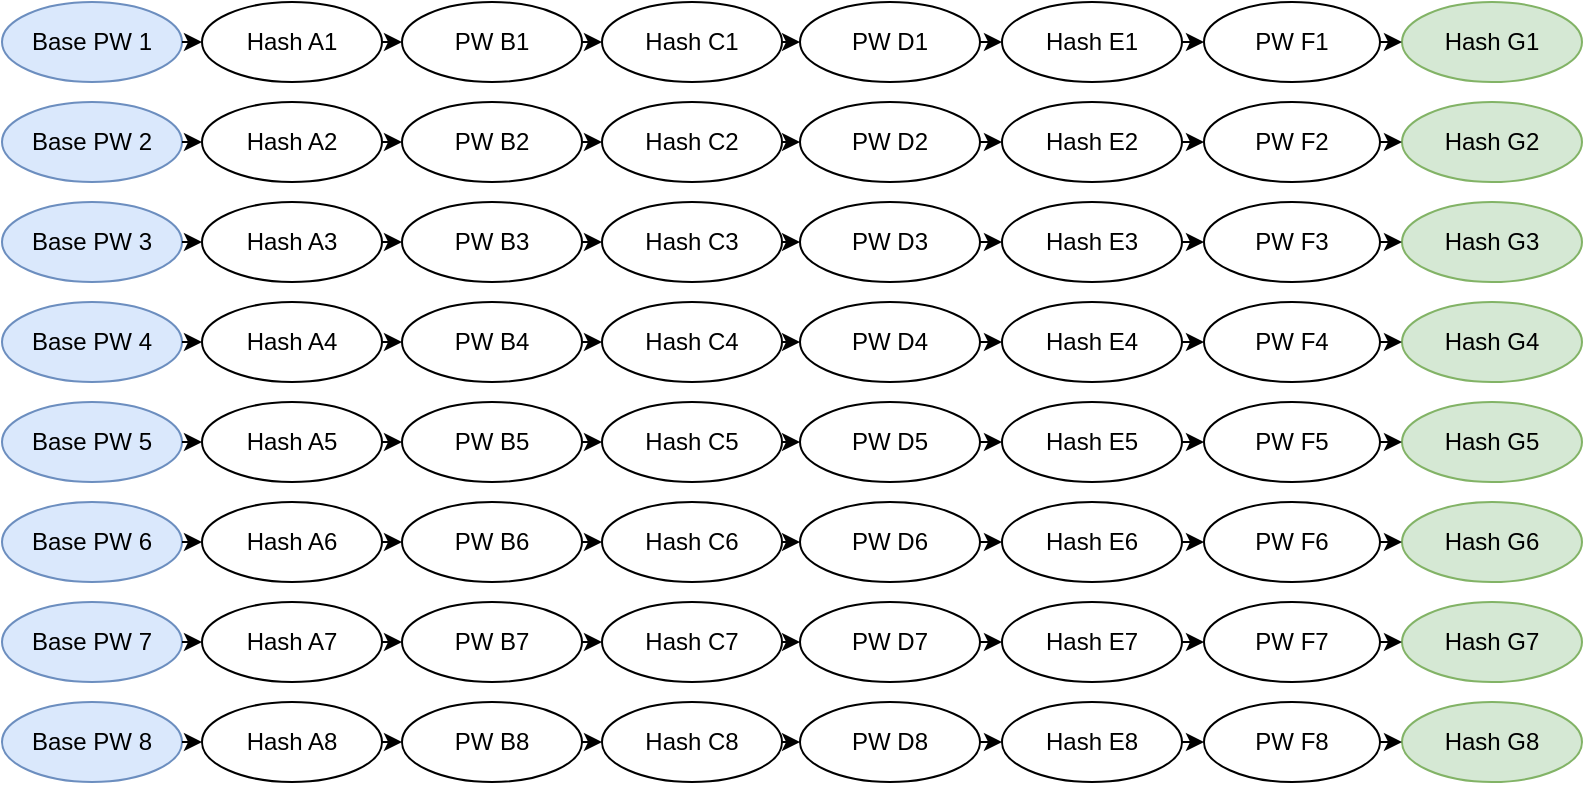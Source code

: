 <mxfile version="10.6.9" type="device"><diagram id="RFJiAr8GBRHd77wIGN0S" name="Page-1"><mxGraphModel dx="2737" dy="1895" grid="1" gridSize="10" guides="1" tooltips="1" connect="1" arrows="1" fold="1" page="1" pageScale="1" pageWidth="827" pageHeight="1169" math="0" shadow="0"><root><mxCell id="0"/><mxCell id="1" parent="0"/><mxCell id="FyluTtS3Re40PCh_Tf2C-6" value="Base PW 1" style="ellipse;whiteSpace=wrap;html=1;align=center;fillColor=#dae8fc;strokeColor=#6c8ebf;" vertex="1" parent="1"><mxGeometry x="-1640" y="-1110" width="90" height="40" as="geometry"/></mxCell><mxCell id="FyluTtS3Re40PCh_Tf2C-7" value="PW B1" style="ellipse;whiteSpace=wrap;html=1;align=center;" vertex="1" parent="1"><mxGeometry x="-1440" y="-1110" width="90" height="40" as="geometry"/></mxCell><mxCell id="FyluTtS3Re40PCh_Tf2C-8" value="Hash A1" style="ellipse;whiteSpace=wrap;html=1;align=center;" vertex="1" parent="1"><mxGeometry x="-1540" y="-1110" width="90" height="40" as="geometry"/></mxCell><mxCell id="FyluTtS3Re40PCh_Tf2C-9" value="Hash C1" style="ellipse;whiteSpace=wrap;html=1;align=center;" vertex="1" parent="1"><mxGeometry x="-1340" y="-1110" width="90" height="40" as="geometry"/></mxCell><mxCell id="FyluTtS3Re40PCh_Tf2C-10" value="PW D1" style="ellipse;whiteSpace=wrap;html=1;align=center;" vertex="1" parent="1"><mxGeometry x="-1241" y="-1110" width="90" height="40" as="geometry"/></mxCell><mxCell id="FyluTtS3Re40PCh_Tf2C-11" value="PW F1" style="ellipse;whiteSpace=wrap;html=1;align=center;" vertex="1" parent="1"><mxGeometry x="-1039" y="-1110" width="88" height="40" as="geometry"/></mxCell><mxCell id="FyluTtS3Re40PCh_Tf2C-12" value="Hash E1" style="ellipse;whiteSpace=wrap;html=1;align=center;" vertex="1" parent="1"><mxGeometry x="-1140" y="-1110" width="90" height="40" as="geometry"/></mxCell><mxCell id="FyluTtS3Re40PCh_Tf2C-13" value="Hash G1" style="ellipse;whiteSpace=wrap;html=1;align=center;fillColor=#d5e8d4;strokeColor=#82b366;" vertex="1" parent="1"><mxGeometry x="-940" y="-1110" width="90" height="40" as="geometry"/></mxCell><mxCell id="FyluTtS3Re40PCh_Tf2C-16" value="" style="endArrow=classic;html=1;entryX=0;entryY=0.5;entryDx=0;entryDy=0;exitX=1;exitY=0.5;exitDx=0;exitDy=0;" edge="1" parent="1" source="FyluTtS3Re40PCh_Tf2C-6" target="FyluTtS3Re40PCh_Tf2C-8"><mxGeometry width="50" height="50" relative="1" as="geometry"><mxPoint x="-1640" y="-1000" as="sourcePoint"/><mxPoint x="-1590" y="-1050" as="targetPoint"/></mxGeometry></mxCell><mxCell id="FyluTtS3Re40PCh_Tf2C-17" value="" style="endArrow=classic;html=1;entryX=0;entryY=0.5;entryDx=0;entryDy=0;exitX=1;exitY=0.5;exitDx=0;exitDy=0;" edge="1" parent="1" source="FyluTtS3Re40PCh_Tf2C-8" target="FyluTtS3Re40PCh_Tf2C-7"><mxGeometry width="50" height="50" relative="1" as="geometry"><mxPoint x="-1540" y="-1080" as="sourcePoint"/><mxPoint x="-1530" y="-1080" as="targetPoint"/></mxGeometry></mxCell><mxCell id="FyluTtS3Re40PCh_Tf2C-21" value="" style="endArrow=classic;html=1;entryX=0;entryY=0.5;entryDx=0;entryDy=0;exitX=1;exitY=0.5;exitDx=0;exitDy=0;" edge="1" parent="1" source="FyluTtS3Re40PCh_Tf2C-11" target="FyluTtS3Re40PCh_Tf2C-13"><mxGeometry width="50" height="50" relative="1" as="geometry"><mxPoint x="-1440" y="-960" as="sourcePoint"/><mxPoint x="-1390" y="-960" as="targetPoint"/></mxGeometry></mxCell><mxCell id="FyluTtS3Re40PCh_Tf2C-22" value="" style="endArrow=classic;html=1;entryX=0;entryY=0.5;entryDx=0;entryDy=0;exitX=1;exitY=0.5;exitDx=0;exitDy=0;" edge="1" parent="1" source="FyluTtS3Re40PCh_Tf2C-12" target="FyluTtS3Re40PCh_Tf2C-11"><mxGeometry width="50" height="50" relative="1" as="geometry"><mxPoint x="-1430" y="-950" as="sourcePoint"/><mxPoint x="-1380" y="-950" as="targetPoint"/></mxGeometry></mxCell><mxCell id="FyluTtS3Re40PCh_Tf2C-23" value="" style="endArrow=classic;html=1;entryX=0;entryY=0.5;entryDx=0;entryDy=0;exitX=1;exitY=0.5;exitDx=0;exitDy=0;" edge="1" parent="1" source="FyluTtS3Re40PCh_Tf2C-10" target="FyluTtS3Re40PCh_Tf2C-12"><mxGeometry width="50" height="50" relative="1" as="geometry"><mxPoint x="-1420" y="-940" as="sourcePoint"/><mxPoint x="-1370" y="-940" as="targetPoint"/></mxGeometry></mxCell><mxCell id="FyluTtS3Re40PCh_Tf2C-24" value="" style="endArrow=classic;html=1;entryX=0;entryY=0.5;entryDx=0;entryDy=0;exitX=1;exitY=0.5;exitDx=0;exitDy=0;" edge="1" parent="1" source="FyluTtS3Re40PCh_Tf2C-9" target="FyluTtS3Re40PCh_Tf2C-10"><mxGeometry width="50" height="50" relative="1" as="geometry"><mxPoint x="-1410" y="-930" as="sourcePoint"/><mxPoint x="-1360" y="-930" as="targetPoint"/></mxGeometry></mxCell><mxCell id="FyluTtS3Re40PCh_Tf2C-25" value="" style="endArrow=classic;html=1;entryX=0;entryY=0.5;entryDx=0;entryDy=0;exitX=1;exitY=0.5;exitDx=0;exitDy=0;" edge="1" parent="1" source="FyluTtS3Re40PCh_Tf2C-7" target="FyluTtS3Re40PCh_Tf2C-9"><mxGeometry width="50" height="50" relative="1" as="geometry"><mxPoint x="-1400" y="-920" as="sourcePoint"/><mxPoint x="-1350" y="-920" as="targetPoint"/></mxGeometry></mxCell><mxCell id="FyluTtS3Re40PCh_Tf2C-26" value="Base PW 2" style="ellipse;whiteSpace=wrap;html=1;align=center;fillColor=#dae8fc;strokeColor=#6c8ebf;" vertex="1" parent="1"><mxGeometry x="-1640" y="-1060" width="90" height="40" as="geometry"/></mxCell><mxCell id="FyluTtS3Re40PCh_Tf2C-27" value="PW B2" style="ellipse;whiteSpace=wrap;html=1;align=center;" vertex="1" parent="1"><mxGeometry x="-1440" y="-1060" width="90" height="40" as="geometry"/></mxCell><mxCell id="FyluTtS3Re40PCh_Tf2C-28" value="Hash A2" style="ellipse;whiteSpace=wrap;html=1;align=center;" vertex="1" parent="1"><mxGeometry x="-1540" y="-1060" width="90" height="40" as="geometry"/></mxCell><mxCell id="FyluTtS3Re40PCh_Tf2C-29" value="Hash C2" style="ellipse;whiteSpace=wrap;html=1;align=center;" vertex="1" parent="1"><mxGeometry x="-1340" y="-1060" width="90" height="40" as="geometry"/></mxCell><mxCell id="FyluTtS3Re40PCh_Tf2C-30" value="PW D2" style="ellipse;whiteSpace=wrap;html=1;align=center;" vertex="1" parent="1"><mxGeometry x="-1241" y="-1060" width="90" height="40" as="geometry"/></mxCell><mxCell id="FyluTtS3Re40PCh_Tf2C-31" value="PW F2" style="ellipse;whiteSpace=wrap;html=1;align=center;" vertex="1" parent="1"><mxGeometry x="-1039" y="-1060" width="88" height="40" as="geometry"/></mxCell><mxCell id="FyluTtS3Re40PCh_Tf2C-32" value="Hash E2" style="ellipse;whiteSpace=wrap;html=1;align=center;" vertex="1" parent="1"><mxGeometry x="-1140" y="-1060" width="90" height="40" as="geometry"/></mxCell><mxCell id="FyluTtS3Re40PCh_Tf2C-33" value="Hash G2" style="ellipse;whiteSpace=wrap;html=1;align=center;fillColor=#d5e8d4;strokeColor=#82b366;" vertex="1" parent="1"><mxGeometry x="-940" y="-1060" width="90" height="40" as="geometry"/></mxCell><mxCell id="FyluTtS3Re40PCh_Tf2C-34" value="" style="endArrow=classic;html=1;entryX=0;entryY=0.5;entryDx=0;entryDy=0;exitX=1;exitY=0.5;exitDx=0;exitDy=0;" edge="1" parent="1" source="FyluTtS3Re40PCh_Tf2C-26" target="FyluTtS3Re40PCh_Tf2C-28"><mxGeometry width="50" height="50" relative="1" as="geometry"><mxPoint x="-1640" y="-950" as="sourcePoint"/><mxPoint x="-1590" y="-1000" as="targetPoint"/></mxGeometry></mxCell><mxCell id="FyluTtS3Re40PCh_Tf2C-35" value="" style="endArrow=classic;html=1;entryX=0;entryY=0.5;entryDx=0;entryDy=0;exitX=1;exitY=0.5;exitDx=0;exitDy=0;" edge="1" parent="1" source="FyluTtS3Re40PCh_Tf2C-28" target="FyluTtS3Re40PCh_Tf2C-27"><mxGeometry width="50" height="50" relative="1" as="geometry"><mxPoint x="-1540" y="-1030" as="sourcePoint"/><mxPoint x="-1530" y="-1030" as="targetPoint"/></mxGeometry></mxCell><mxCell id="FyluTtS3Re40PCh_Tf2C-36" value="" style="endArrow=classic;html=1;entryX=0;entryY=0.5;entryDx=0;entryDy=0;exitX=1;exitY=0.5;exitDx=0;exitDy=0;" edge="1" parent="1" source="FyluTtS3Re40PCh_Tf2C-31" target="FyluTtS3Re40PCh_Tf2C-33"><mxGeometry width="50" height="50" relative="1" as="geometry"><mxPoint x="-1440" y="-910" as="sourcePoint"/><mxPoint x="-1390" y="-910" as="targetPoint"/></mxGeometry></mxCell><mxCell id="FyluTtS3Re40PCh_Tf2C-37" value="" style="endArrow=classic;html=1;entryX=0;entryY=0.5;entryDx=0;entryDy=0;exitX=1;exitY=0.5;exitDx=0;exitDy=0;" edge="1" parent="1" source="FyluTtS3Re40PCh_Tf2C-32" target="FyluTtS3Re40PCh_Tf2C-31"><mxGeometry width="50" height="50" relative="1" as="geometry"><mxPoint x="-1430" y="-900" as="sourcePoint"/><mxPoint x="-1380" y="-900" as="targetPoint"/></mxGeometry></mxCell><mxCell id="FyluTtS3Re40PCh_Tf2C-38" value="" style="endArrow=classic;html=1;entryX=0;entryY=0.5;entryDx=0;entryDy=0;exitX=1;exitY=0.5;exitDx=0;exitDy=0;" edge="1" parent="1" source="FyluTtS3Re40PCh_Tf2C-30" target="FyluTtS3Re40PCh_Tf2C-32"><mxGeometry width="50" height="50" relative="1" as="geometry"><mxPoint x="-1420" y="-890" as="sourcePoint"/><mxPoint x="-1370" y="-890" as="targetPoint"/></mxGeometry></mxCell><mxCell id="FyluTtS3Re40PCh_Tf2C-39" value="" style="endArrow=classic;html=1;entryX=0;entryY=0.5;entryDx=0;entryDy=0;exitX=1;exitY=0.5;exitDx=0;exitDy=0;" edge="1" parent="1" source="FyluTtS3Re40PCh_Tf2C-29" target="FyluTtS3Re40PCh_Tf2C-30"><mxGeometry width="50" height="50" relative="1" as="geometry"><mxPoint x="-1410" y="-880" as="sourcePoint"/><mxPoint x="-1360" y="-880" as="targetPoint"/></mxGeometry></mxCell><mxCell id="FyluTtS3Re40PCh_Tf2C-40" value="" style="endArrow=classic;html=1;entryX=0;entryY=0.5;entryDx=0;entryDy=0;exitX=1;exitY=0.5;exitDx=0;exitDy=0;" edge="1" parent="1" source="FyluTtS3Re40PCh_Tf2C-27" target="FyluTtS3Re40PCh_Tf2C-29"><mxGeometry width="50" height="50" relative="1" as="geometry"><mxPoint x="-1400" y="-870" as="sourcePoint"/><mxPoint x="-1350" y="-870" as="targetPoint"/></mxGeometry></mxCell><mxCell id="FyluTtS3Re40PCh_Tf2C-41" value="Base PW 3" style="ellipse;whiteSpace=wrap;html=1;align=center;fillColor=#dae8fc;strokeColor=#6c8ebf;" vertex="1" parent="1"><mxGeometry x="-1640" y="-1010" width="90" height="40" as="geometry"/></mxCell><mxCell id="FyluTtS3Re40PCh_Tf2C-42" value="PW B3" style="ellipse;whiteSpace=wrap;html=1;align=center;" vertex="1" parent="1"><mxGeometry x="-1440" y="-1010" width="90" height="40" as="geometry"/></mxCell><mxCell id="FyluTtS3Re40PCh_Tf2C-43" value="Hash A3" style="ellipse;whiteSpace=wrap;html=1;align=center;" vertex="1" parent="1"><mxGeometry x="-1540" y="-1010" width="90" height="40" as="geometry"/></mxCell><mxCell id="FyluTtS3Re40PCh_Tf2C-44" value="Hash C3" style="ellipse;whiteSpace=wrap;html=1;align=center;" vertex="1" parent="1"><mxGeometry x="-1340" y="-1010" width="90" height="40" as="geometry"/></mxCell><mxCell id="FyluTtS3Re40PCh_Tf2C-45" value="PW D3" style="ellipse;whiteSpace=wrap;html=1;align=center;" vertex="1" parent="1"><mxGeometry x="-1241" y="-1010" width="90" height="40" as="geometry"/></mxCell><mxCell id="FyluTtS3Re40PCh_Tf2C-46" value="PW F3" style="ellipse;whiteSpace=wrap;html=1;align=center;" vertex="1" parent="1"><mxGeometry x="-1039" y="-1010" width="88" height="40" as="geometry"/></mxCell><mxCell id="FyluTtS3Re40PCh_Tf2C-47" value="Hash E3" style="ellipse;whiteSpace=wrap;html=1;align=center;" vertex="1" parent="1"><mxGeometry x="-1140" y="-1010" width="90" height="40" as="geometry"/></mxCell><mxCell id="FyluTtS3Re40PCh_Tf2C-48" value="Hash G3" style="ellipse;whiteSpace=wrap;html=1;align=center;fillColor=#d5e8d4;strokeColor=#82b366;" vertex="1" parent="1"><mxGeometry x="-940" y="-1010" width="90" height="40" as="geometry"/></mxCell><mxCell id="FyluTtS3Re40PCh_Tf2C-49" value="" style="endArrow=classic;html=1;entryX=0;entryY=0.5;entryDx=0;entryDy=0;exitX=1;exitY=0.5;exitDx=0;exitDy=0;" edge="1" parent="1" source="FyluTtS3Re40PCh_Tf2C-41" target="FyluTtS3Re40PCh_Tf2C-43"><mxGeometry width="50" height="50" relative="1" as="geometry"><mxPoint x="-1640" y="-900" as="sourcePoint"/><mxPoint x="-1590" y="-950" as="targetPoint"/></mxGeometry></mxCell><mxCell id="FyluTtS3Re40PCh_Tf2C-50" value="" style="endArrow=classic;html=1;entryX=0;entryY=0.5;entryDx=0;entryDy=0;exitX=1;exitY=0.5;exitDx=0;exitDy=0;" edge="1" parent="1" source="FyluTtS3Re40PCh_Tf2C-43" target="FyluTtS3Re40PCh_Tf2C-42"><mxGeometry width="50" height="50" relative="1" as="geometry"><mxPoint x="-1540" y="-980" as="sourcePoint"/><mxPoint x="-1530" y="-980" as="targetPoint"/></mxGeometry></mxCell><mxCell id="FyluTtS3Re40PCh_Tf2C-51" value="" style="endArrow=classic;html=1;entryX=0;entryY=0.5;entryDx=0;entryDy=0;exitX=1;exitY=0.5;exitDx=0;exitDy=0;" edge="1" parent="1" source="FyluTtS3Re40PCh_Tf2C-46" target="FyluTtS3Re40PCh_Tf2C-48"><mxGeometry width="50" height="50" relative="1" as="geometry"><mxPoint x="-1440" y="-860" as="sourcePoint"/><mxPoint x="-1390" y="-860" as="targetPoint"/></mxGeometry></mxCell><mxCell id="FyluTtS3Re40PCh_Tf2C-52" value="" style="endArrow=classic;html=1;entryX=0;entryY=0.5;entryDx=0;entryDy=0;exitX=1;exitY=0.5;exitDx=0;exitDy=0;" edge="1" parent="1" source="FyluTtS3Re40PCh_Tf2C-47" target="FyluTtS3Re40PCh_Tf2C-46"><mxGeometry width="50" height="50" relative="1" as="geometry"><mxPoint x="-1430" y="-850" as="sourcePoint"/><mxPoint x="-1380" y="-850" as="targetPoint"/></mxGeometry></mxCell><mxCell id="FyluTtS3Re40PCh_Tf2C-53" value="" style="endArrow=classic;html=1;entryX=0;entryY=0.5;entryDx=0;entryDy=0;exitX=1;exitY=0.5;exitDx=0;exitDy=0;" edge="1" parent="1" source="FyluTtS3Re40PCh_Tf2C-45" target="FyluTtS3Re40PCh_Tf2C-47"><mxGeometry width="50" height="50" relative="1" as="geometry"><mxPoint x="-1420" y="-840" as="sourcePoint"/><mxPoint x="-1370" y="-840" as="targetPoint"/></mxGeometry></mxCell><mxCell id="FyluTtS3Re40PCh_Tf2C-54" value="" style="endArrow=classic;html=1;entryX=0;entryY=0.5;entryDx=0;entryDy=0;exitX=1;exitY=0.5;exitDx=0;exitDy=0;" edge="1" parent="1" source="FyluTtS3Re40PCh_Tf2C-44" target="FyluTtS3Re40PCh_Tf2C-45"><mxGeometry width="50" height="50" relative="1" as="geometry"><mxPoint x="-1410" y="-830" as="sourcePoint"/><mxPoint x="-1360" y="-830" as="targetPoint"/></mxGeometry></mxCell><mxCell id="FyluTtS3Re40PCh_Tf2C-55" value="" style="endArrow=classic;html=1;entryX=0;entryY=0.5;entryDx=0;entryDy=0;exitX=1;exitY=0.5;exitDx=0;exitDy=0;" edge="1" parent="1" source="FyluTtS3Re40PCh_Tf2C-42" target="FyluTtS3Re40PCh_Tf2C-44"><mxGeometry width="50" height="50" relative="1" as="geometry"><mxPoint x="-1400" y="-820" as="sourcePoint"/><mxPoint x="-1350" y="-820" as="targetPoint"/></mxGeometry></mxCell><mxCell id="FyluTtS3Re40PCh_Tf2C-56" value="Base PW 4" style="ellipse;whiteSpace=wrap;html=1;align=center;fillColor=#dae8fc;strokeColor=#6c8ebf;" vertex="1" parent="1"><mxGeometry x="-1640" y="-960" width="90" height="40" as="geometry"/></mxCell><mxCell id="FyluTtS3Re40PCh_Tf2C-57" value="PW B4" style="ellipse;whiteSpace=wrap;html=1;align=center;" vertex="1" parent="1"><mxGeometry x="-1440" y="-960" width="90" height="40" as="geometry"/></mxCell><mxCell id="FyluTtS3Re40PCh_Tf2C-58" value="Hash A4" style="ellipse;whiteSpace=wrap;html=1;align=center;" vertex="1" parent="1"><mxGeometry x="-1540" y="-960" width="90" height="40" as="geometry"/></mxCell><mxCell id="FyluTtS3Re40PCh_Tf2C-59" value="Hash C4" style="ellipse;whiteSpace=wrap;html=1;align=center;" vertex="1" parent="1"><mxGeometry x="-1340" y="-960" width="90" height="40" as="geometry"/></mxCell><mxCell id="FyluTtS3Re40PCh_Tf2C-60" value="PW D4" style="ellipse;whiteSpace=wrap;html=1;align=center;" vertex="1" parent="1"><mxGeometry x="-1241" y="-960" width="90" height="40" as="geometry"/></mxCell><mxCell id="FyluTtS3Re40PCh_Tf2C-61" value="PW F4" style="ellipse;whiteSpace=wrap;html=1;align=center;" vertex="1" parent="1"><mxGeometry x="-1039" y="-960" width="88" height="40" as="geometry"/></mxCell><mxCell id="FyluTtS3Re40PCh_Tf2C-62" value="Hash E4" style="ellipse;whiteSpace=wrap;html=1;align=center;" vertex="1" parent="1"><mxGeometry x="-1140" y="-960" width="90" height="40" as="geometry"/></mxCell><mxCell id="FyluTtS3Re40PCh_Tf2C-63" value="Hash G4" style="ellipse;whiteSpace=wrap;html=1;align=center;fillColor=#d5e8d4;strokeColor=#82b366;" vertex="1" parent="1"><mxGeometry x="-940" y="-960" width="90" height="40" as="geometry"/></mxCell><mxCell id="FyluTtS3Re40PCh_Tf2C-64" value="" style="endArrow=classic;html=1;entryX=0;entryY=0.5;entryDx=0;entryDy=0;exitX=1;exitY=0.5;exitDx=0;exitDy=0;" edge="1" parent="1" source="FyluTtS3Re40PCh_Tf2C-56" target="FyluTtS3Re40PCh_Tf2C-58"><mxGeometry width="50" height="50" relative="1" as="geometry"><mxPoint x="-1640" y="-850" as="sourcePoint"/><mxPoint x="-1590" y="-900" as="targetPoint"/></mxGeometry></mxCell><mxCell id="FyluTtS3Re40PCh_Tf2C-65" value="" style="endArrow=classic;html=1;entryX=0;entryY=0.5;entryDx=0;entryDy=0;exitX=1;exitY=0.5;exitDx=0;exitDy=0;" edge="1" parent="1" source="FyluTtS3Re40PCh_Tf2C-58" target="FyluTtS3Re40PCh_Tf2C-57"><mxGeometry width="50" height="50" relative="1" as="geometry"><mxPoint x="-1540" y="-930" as="sourcePoint"/><mxPoint x="-1530" y="-930" as="targetPoint"/></mxGeometry></mxCell><mxCell id="FyluTtS3Re40PCh_Tf2C-66" value="" style="endArrow=classic;html=1;entryX=0;entryY=0.5;entryDx=0;entryDy=0;exitX=1;exitY=0.5;exitDx=0;exitDy=0;" edge="1" parent="1" source="FyluTtS3Re40PCh_Tf2C-61" target="FyluTtS3Re40PCh_Tf2C-63"><mxGeometry width="50" height="50" relative="1" as="geometry"><mxPoint x="-1440" y="-810" as="sourcePoint"/><mxPoint x="-1390" y="-810" as="targetPoint"/></mxGeometry></mxCell><mxCell id="FyluTtS3Re40PCh_Tf2C-67" value="" style="endArrow=classic;html=1;entryX=0;entryY=0.5;entryDx=0;entryDy=0;exitX=1;exitY=0.5;exitDx=0;exitDy=0;" edge="1" parent="1" source="FyluTtS3Re40PCh_Tf2C-62" target="FyluTtS3Re40PCh_Tf2C-61"><mxGeometry width="50" height="50" relative="1" as="geometry"><mxPoint x="-1430" y="-800" as="sourcePoint"/><mxPoint x="-1380" y="-800" as="targetPoint"/></mxGeometry></mxCell><mxCell id="FyluTtS3Re40PCh_Tf2C-68" value="" style="endArrow=classic;html=1;entryX=0;entryY=0.5;entryDx=0;entryDy=0;exitX=1;exitY=0.5;exitDx=0;exitDy=0;" edge="1" parent="1" source="FyluTtS3Re40PCh_Tf2C-60" target="FyluTtS3Re40PCh_Tf2C-62"><mxGeometry width="50" height="50" relative="1" as="geometry"><mxPoint x="-1420" y="-790" as="sourcePoint"/><mxPoint x="-1370" y="-790" as="targetPoint"/></mxGeometry></mxCell><mxCell id="FyluTtS3Re40PCh_Tf2C-69" value="" style="endArrow=classic;html=1;entryX=0;entryY=0.5;entryDx=0;entryDy=0;exitX=1;exitY=0.5;exitDx=0;exitDy=0;" edge="1" parent="1" source="FyluTtS3Re40PCh_Tf2C-59" target="FyluTtS3Re40PCh_Tf2C-60"><mxGeometry width="50" height="50" relative="1" as="geometry"><mxPoint x="-1410" y="-780" as="sourcePoint"/><mxPoint x="-1360" y="-780" as="targetPoint"/></mxGeometry></mxCell><mxCell id="FyluTtS3Re40PCh_Tf2C-70" value="" style="endArrow=classic;html=1;entryX=0;entryY=0.5;entryDx=0;entryDy=0;exitX=1;exitY=0.5;exitDx=0;exitDy=0;" edge="1" parent="1" source="FyluTtS3Re40PCh_Tf2C-57" target="FyluTtS3Re40PCh_Tf2C-59"><mxGeometry width="50" height="50" relative="1" as="geometry"><mxPoint x="-1400" y="-770" as="sourcePoint"/><mxPoint x="-1350" y="-770" as="targetPoint"/></mxGeometry></mxCell><mxCell id="FyluTtS3Re40PCh_Tf2C-71" value="Base PW 5" style="ellipse;whiteSpace=wrap;html=1;align=center;fillColor=#dae8fc;strokeColor=#6c8ebf;" vertex="1" parent="1"><mxGeometry x="-1640" y="-910" width="90" height="40" as="geometry"/></mxCell><mxCell id="FyluTtS3Re40PCh_Tf2C-72" value="PW B5" style="ellipse;whiteSpace=wrap;html=1;align=center;" vertex="1" parent="1"><mxGeometry x="-1440" y="-910" width="90" height="40" as="geometry"/></mxCell><mxCell id="FyluTtS3Re40PCh_Tf2C-73" value="Hash A5" style="ellipse;whiteSpace=wrap;html=1;align=center;" vertex="1" parent="1"><mxGeometry x="-1540" y="-910" width="90" height="40" as="geometry"/></mxCell><mxCell id="FyluTtS3Re40PCh_Tf2C-74" value="Hash C5" style="ellipse;whiteSpace=wrap;html=1;align=center;" vertex="1" parent="1"><mxGeometry x="-1340" y="-910" width="90" height="40" as="geometry"/></mxCell><mxCell id="FyluTtS3Re40PCh_Tf2C-75" value="PW D5" style="ellipse;whiteSpace=wrap;html=1;align=center;" vertex="1" parent="1"><mxGeometry x="-1241" y="-910" width="90" height="40" as="geometry"/></mxCell><mxCell id="FyluTtS3Re40PCh_Tf2C-76" value="PW F5" style="ellipse;whiteSpace=wrap;html=1;align=center;" vertex="1" parent="1"><mxGeometry x="-1039" y="-910" width="88" height="40" as="geometry"/></mxCell><mxCell id="FyluTtS3Re40PCh_Tf2C-77" value="Hash E5" style="ellipse;whiteSpace=wrap;html=1;align=center;" vertex="1" parent="1"><mxGeometry x="-1140" y="-910" width="90" height="40" as="geometry"/></mxCell><mxCell id="FyluTtS3Re40PCh_Tf2C-78" value="Hash G5" style="ellipse;whiteSpace=wrap;html=1;align=center;fillColor=#d5e8d4;strokeColor=#82b366;" vertex="1" parent="1"><mxGeometry x="-940" y="-910" width="90" height="40" as="geometry"/></mxCell><mxCell id="FyluTtS3Re40PCh_Tf2C-79" value="" style="endArrow=classic;html=1;entryX=0;entryY=0.5;entryDx=0;entryDy=0;exitX=1;exitY=0.5;exitDx=0;exitDy=0;" edge="1" parent="1" source="FyluTtS3Re40PCh_Tf2C-71" target="FyluTtS3Re40PCh_Tf2C-73"><mxGeometry width="50" height="50" relative="1" as="geometry"><mxPoint x="-1640" y="-800" as="sourcePoint"/><mxPoint x="-1590" y="-850" as="targetPoint"/></mxGeometry></mxCell><mxCell id="FyluTtS3Re40PCh_Tf2C-80" value="" style="endArrow=classic;html=1;entryX=0;entryY=0.5;entryDx=0;entryDy=0;exitX=1;exitY=0.5;exitDx=0;exitDy=0;" edge="1" parent="1" source="FyluTtS3Re40PCh_Tf2C-73" target="FyluTtS3Re40PCh_Tf2C-72"><mxGeometry width="50" height="50" relative="1" as="geometry"><mxPoint x="-1540" y="-880" as="sourcePoint"/><mxPoint x="-1530" y="-880" as="targetPoint"/></mxGeometry></mxCell><mxCell id="FyluTtS3Re40PCh_Tf2C-81" value="" style="endArrow=classic;html=1;entryX=0;entryY=0.5;entryDx=0;entryDy=0;exitX=1;exitY=0.5;exitDx=0;exitDy=0;" edge="1" parent="1" source="FyluTtS3Re40PCh_Tf2C-76" target="FyluTtS3Re40PCh_Tf2C-78"><mxGeometry width="50" height="50" relative="1" as="geometry"><mxPoint x="-1440" y="-760" as="sourcePoint"/><mxPoint x="-1390" y="-760" as="targetPoint"/></mxGeometry></mxCell><mxCell id="FyluTtS3Re40PCh_Tf2C-82" value="" style="endArrow=classic;html=1;entryX=0;entryY=0.5;entryDx=0;entryDy=0;exitX=1;exitY=0.5;exitDx=0;exitDy=0;" edge="1" parent="1" source="FyluTtS3Re40PCh_Tf2C-77" target="FyluTtS3Re40PCh_Tf2C-76"><mxGeometry width="50" height="50" relative="1" as="geometry"><mxPoint x="-1430" y="-750" as="sourcePoint"/><mxPoint x="-1380" y="-750" as="targetPoint"/></mxGeometry></mxCell><mxCell id="FyluTtS3Re40PCh_Tf2C-83" value="" style="endArrow=classic;html=1;entryX=0;entryY=0.5;entryDx=0;entryDy=0;exitX=1;exitY=0.5;exitDx=0;exitDy=0;" edge="1" parent="1" source="FyluTtS3Re40PCh_Tf2C-75" target="FyluTtS3Re40PCh_Tf2C-77"><mxGeometry width="50" height="50" relative="1" as="geometry"><mxPoint x="-1420" y="-740" as="sourcePoint"/><mxPoint x="-1370" y="-740" as="targetPoint"/></mxGeometry></mxCell><mxCell id="FyluTtS3Re40PCh_Tf2C-84" value="" style="endArrow=classic;html=1;entryX=0;entryY=0.5;entryDx=0;entryDy=0;exitX=1;exitY=0.5;exitDx=0;exitDy=0;" edge="1" parent="1" source="FyluTtS3Re40PCh_Tf2C-74" target="FyluTtS3Re40PCh_Tf2C-75"><mxGeometry width="50" height="50" relative="1" as="geometry"><mxPoint x="-1410" y="-730" as="sourcePoint"/><mxPoint x="-1360" y="-730" as="targetPoint"/></mxGeometry></mxCell><mxCell id="FyluTtS3Re40PCh_Tf2C-85" value="" style="endArrow=classic;html=1;entryX=0;entryY=0.5;entryDx=0;entryDy=0;exitX=1;exitY=0.5;exitDx=0;exitDy=0;" edge="1" parent="1" source="FyluTtS3Re40PCh_Tf2C-72" target="FyluTtS3Re40PCh_Tf2C-74"><mxGeometry width="50" height="50" relative="1" as="geometry"><mxPoint x="-1400" y="-720" as="sourcePoint"/><mxPoint x="-1350" y="-720" as="targetPoint"/></mxGeometry></mxCell><mxCell id="FyluTtS3Re40PCh_Tf2C-86" value="Base PW 6&lt;br&gt;" style="ellipse;whiteSpace=wrap;html=1;align=center;fillColor=#dae8fc;strokeColor=#6c8ebf;" vertex="1" parent="1"><mxGeometry x="-1640" y="-860" width="90" height="40" as="geometry"/></mxCell><mxCell id="FyluTtS3Re40PCh_Tf2C-87" value="PW B6" style="ellipse;whiteSpace=wrap;html=1;align=center;" vertex="1" parent="1"><mxGeometry x="-1440" y="-860" width="90" height="40" as="geometry"/></mxCell><mxCell id="FyluTtS3Re40PCh_Tf2C-88" value="Hash A6" style="ellipse;whiteSpace=wrap;html=1;align=center;" vertex="1" parent="1"><mxGeometry x="-1540" y="-860" width="90" height="40" as="geometry"/></mxCell><mxCell id="FyluTtS3Re40PCh_Tf2C-89" value="Hash C6" style="ellipse;whiteSpace=wrap;html=1;align=center;" vertex="1" parent="1"><mxGeometry x="-1340" y="-860" width="90" height="40" as="geometry"/></mxCell><mxCell id="FyluTtS3Re40PCh_Tf2C-90" value="PW D6" style="ellipse;whiteSpace=wrap;html=1;align=center;" vertex="1" parent="1"><mxGeometry x="-1241" y="-860" width="90" height="40" as="geometry"/></mxCell><mxCell id="FyluTtS3Re40PCh_Tf2C-91" value="PW F6" style="ellipse;whiteSpace=wrap;html=1;align=center;" vertex="1" parent="1"><mxGeometry x="-1039" y="-860" width="88" height="40" as="geometry"/></mxCell><mxCell id="FyluTtS3Re40PCh_Tf2C-92" value="Hash E6" style="ellipse;whiteSpace=wrap;html=1;align=center;" vertex="1" parent="1"><mxGeometry x="-1140" y="-860" width="90" height="40" as="geometry"/></mxCell><mxCell id="FyluTtS3Re40PCh_Tf2C-93" value="Hash G6" style="ellipse;whiteSpace=wrap;html=1;align=center;fillColor=#d5e8d4;strokeColor=#82b366;" vertex="1" parent="1"><mxGeometry x="-940" y="-860" width="90" height="40" as="geometry"/></mxCell><mxCell id="FyluTtS3Re40PCh_Tf2C-94" value="" style="endArrow=classic;html=1;entryX=0;entryY=0.5;entryDx=0;entryDy=0;exitX=1;exitY=0.5;exitDx=0;exitDy=0;" edge="1" parent="1" source="FyluTtS3Re40PCh_Tf2C-86" target="FyluTtS3Re40PCh_Tf2C-88"><mxGeometry width="50" height="50" relative="1" as="geometry"><mxPoint x="-1640" y="-750" as="sourcePoint"/><mxPoint x="-1590" y="-800" as="targetPoint"/></mxGeometry></mxCell><mxCell id="FyluTtS3Re40PCh_Tf2C-95" value="" style="endArrow=classic;html=1;entryX=0;entryY=0.5;entryDx=0;entryDy=0;exitX=1;exitY=0.5;exitDx=0;exitDy=0;" edge="1" parent="1" source="FyluTtS3Re40PCh_Tf2C-88" target="FyluTtS3Re40PCh_Tf2C-87"><mxGeometry width="50" height="50" relative="1" as="geometry"><mxPoint x="-1540" y="-830" as="sourcePoint"/><mxPoint x="-1530" y="-830" as="targetPoint"/></mxGeometry></mxCell><mxCell id="FyluTtS3Re40PCh_Tf2C-96" value="" style="endArrow=classic;html=1;entryX=0;entryY=0.5;entryDx=0;entryDy=0;exitX=1;exitY=0.5;exitDx=0;exitDy=0;" edge="1" parent="1" source="FyluTtS3Re40PCh_Tf2C-91" target="FyluTtS3Re40PCh_Tf2C-93"><mxGeometry width="50" height="50" relative="1" as="geometry"><mxPoint x="-1440" y="-710" as="sourcePoint"/><mxPoint x="-1390" y="-710" as="targetPoint"/></mxGeometry></mxCell><mxCell id="FyluTtS3Re40PCh_Tf2C-97" value="" style="endArrow=classic;html=1;entryX=0;entryY=0.5;entryDx=0;entryDy=0;exitX=1;exitY=0.5;exitDx=0;exitDy=0;" edge="1" parent="1" source="FyluTtS3Re40PCh_Tf2C-92" target="FyluTtS3Re40PCh_Tf2C-91"><mxGeometry width="50" height="50" relative="1" as="geometry"><mxPoint x="-1430" y="-700" as="sourcePoint"/><mxPoint x="-1380" y="-700" as="targetPoint"/></mxGeometry></mxCell><mxCell id="FyluTtS3Re40PCh_Tf2C-98" value="" style="endArrow=classic;html=1;entryX=0;entryY=0.5;entryDx=0;entryDy=0;exitX=1;exitY=0.5;exitDx=0;exitDy=0;" edge="1" parent="1" source="FyluTtS3Re40PCh_Tf2C-90" target="FyluTtS3Re40PCh_Tf2C-92"><mxGeometry width="50" height="50" relative="1" as="geometry"><mxPoint x="-1420" y="-690" as="sourcePoint"/><mxPoint x="-1370" y="-690" as="targetPoint"/></mxGeometry></mxCell><mxCell id="FyluTtS3Re40PCh_Tf2C-99" value="" style="endArrow=classic;html=1;entryX=0;entryY=0.5;entryDx=0;entryDy=0;exitX=1;exitY=0.5;exitDx=0;exitDy=0;" edge="1" parent="1" source="FyluTtS3Re40PCh_Tf2C-89" target="FyluTtS3Re40PCh_Tf2C-90"><mxGeometry width="50" height="50" relative="1" as="geometry"><mxPoint x="-1410" y="-680" as="sourcePoint"/><mxPoint x="-1360" y="-680" as="targetPoint"/></mxGeometry></mxCell><mxCell id="FyluTtS3Re40PCh_Tf2C-100" value="" style="endArrow=classic;html=1;entryX=0;entryY=0.5;entryDx=0;entryDy=0;exitX=1;exitY=0.5;exitDx=0;exitDy=0;" edge="1" parent="1" source="FyluTtS3Re40PCh_Tf2C-87" target="FyluTtS3Re40PCh_Tf2C-89"><mxGeometry width="50" height="50" relative="1" as="geometry"><mxPoint x="-1400" y="-670" as="sourcePoint"/><mxPoint x="-1350" y="-670" as="targetPoint"/></mxGeometry></mxCell><mxCell id="FyluTtS3Re40PCh_Tf2C-101" value="Base PW 7" style="ellipse;whiteSpace=wrap;html=1;align=center;fillColor=#dae8fc;strokeColor=#6c8ebf;" vertex="1" parent="1"><mxGeometry x="-1640" y="-810" width="90" height="40" as="geometry"/></mxCell><mxCell id="FyluTtS3Re40PCh_Tf2C-102" value="PW B7" style="ellipse;whiteSpace=wrap;html=1;align=center;" vertex="1" parent="1"><mxGeometry x="-1440" y="-810" width="90" height="40" as="geometry"/></mxCell><mxCell id="FyluTtS3Re40PCh_Tf2C-103" value="Hash A7" style="ellipse;whiteSpace=wrap;html=1;align=center;" vertex="1" parent="1"><mxGeometry x="-1540" y="-810" width="90" height="40" as="geometry"/></mxCell><mxCell id="FyluTtS3Re40PCh_Tf2C-104" value="Hash C7" style="ellipse;whiteSpace=wrap;html=1;align=center;" vertex="1" parent="1"><mxGeometry x="-1340" y="-810" width="90" height="40" as="geometry"/></mxCell><mxCell id="FyluTtS3Re40PCh_Tf2C-105" value="PW D7" style="ellipse;whiteSpace=wrap;html=1;align=center;" vertex="1" parent="1"><mxGeometry x="-1241" y="-810" width="90" height="40" as="geometry"/></mxCell><mxCell id="FyluTtS3Re40PCh_Tf2C-106" value="PW F7" style="ellipse;whiteSpace=wrap;html=1;align=center;" vertex="1" parent="1"><mxGeometry x="-1039" y="-810" width="88" height="40" as="geometry"/></mxCell><mxCell id="FyluTtS3Re40PCh_Tf2C-107" value="Hash E7" style="ellipse;whiteSpace=wrap;html=1;align=center;" vertex="1" parent="1"><mxGeometry x="-1140" y="-810" width="90" height="40" as="geometry"/></mxCell><mxCell id="FyluTtS3Re40PCh_Tf2C-108" value="Hash G7" style="ellipse;whiteSpace=wrap;html=1;align=center;fillColor=#d5e8d4;strokeColor=#82b366;" vertex="1" parent="1"><mxGeometry x="-940" y="-810" width="90" height="40" as="geometry"/></mxCell><mxCell id="FyluTtS3Re40PCh_Tf2C-109" value="" style="endArrow=classic;html=1;entryX=0;entryY=0.5;entryDx=0;entryDy=0;exitX=1;exitY=0.5;exitDx=0;exitDy=0;" edge="1" parent="1" source="FyluTtS3Re40PCh_Tf2C-101" target="FyluTtS3Re40PCh_Tf2C-103"><mxGeometry width="50" height="50" relative="1" as="geometry"><mxPoint x="-1640" y="-700" as="sourcePoint"/><mxPoint x="-1590" y="-750" as="targetPoint"/></mxGeometry></mxCell><mxCell id="FyluTtS3Re40PCh_Tf2C-110" value="" style="endArrow=classic;html=1;entryX=0;entryY=0.5;entryDx=0;entryDy=0;exitX=1;exitY=0.5;exitDx=0;exitDy=0;" edge="1" parent="1" source="FyluTtS3Re40PCh_Tf2C-103" target="FyluTtS3Re40PCh_Tf2C-102"><mxGeometry width="50" height="50" relative="1" as="geometry"><mxPoint x="-1540" y="-780" as="sourcePoint"/><mxPoint x="-1530" y="-780" as="targetPoint"/></mxGeometry></mxCell><mxCell id="FyluTtS3Re40PCh_Tf2C-111" value="" style="endArrow=classic;html=1;entryX=0;entryY=0.5;entryDx=0;entryDy=0;exitX=1;exitY=0.5;exitDx=0;exitDy=0;" edge="1" parent="1" source="FyluTtS3Re40PCh_Tf2C-106" target="FyluTtS3Re40PCh_Tf2C-108"><mxGeometry width="50" height="50" relative="1" as="geometry"><mxPoint x="-1440" y="-660" as="sourcePoint"/><mxPoint x="-1390" y="-660" as="targetPoint"/></mxGeometry></mxCell><mxCell id="FyluTtS3Re40PCh_Tf2C-112" value="" style="endArrow=classic;html=1;entryX=0;entryY=0.5;entryDx=0;entryDy=0;exitX=1;exitY=0.5;exitDx=0;exitDy=0;" edge="1" parent="1" source="FyluTtS3Re40PCh_Tf2C-107" target="FyluTtS3Re40PCh_Tf2C-106"><mxGeometry width="50" height="50" relative="1" as="geometry"><mxPoint x="-1430" y="-650" as="sourcePoint"/><mxPoint x="-1380" y="-650" as="targetPoint"/></mxGeometry></mxCell><mxCell id="FyluTtS3Re40PCh_Tf2C-113" value="" style="endArrow=classic;html=1;entryX=0;entryY=0.5;entryDx=0;entryDy=0;exitX=1;exitY=0.5;exitDx=0;exitDy=0;" edge="1" parent="1" source="FyluTtS3Re40PCh_Tf2C-105" target="FyluTtS3Re40PCh_Tf2C-107"><mxGeometry width="50" height="50" relative="1" as="geometry"><mxPoint x="-1420" y="-640" as="sourcePoint"/><mxPoint x="-1370" y="-640" as="targetPoint"/></mxGeometry></mxCell><mxCell id="FyluTtS3Re40PCh_Tf2C-114" value="" style="endArrow=classic;html=1;entryX=0;entryY=0.5;entryDx=0;entryDy=0;exitX=1;exitY=0.5;exitDx=0;exitDy=0;" edge="1" parent="1" source="FyluTtS3Re40PCh_Tf2C-104" target="FyluTtS3Re40PCh_Tf2C-105"><mxGeometry width="50" height="50" relative="1" as="geometry"><mxPoint x="-1410" y="-630" as="sourcePoint"/><mxPoint x="-1360" y="-630" as="targetPoint"/></mxGeometry></mxCell><mxCell id="FyluTtS3Re40PCh_Tf2C-115" value="" style="endArrow=classic;html=1;entryX=0;entryY=0.5;entryDx=0;entryDy=0;exitX=1;exitY=0.5;exitDx=0;exitDy=0;" edge="1" parent="1" source="FyluTtS3Re40PCh_Tf2C-102" target="FyluTtS3Re40PCh_Tf2C-104"><mxGeometry width="50" height="50" relative="1" as="geometry"><mxPoint x="-1400" y="-620" as="sourcePoint"/><mxPoint x="-1350" y="-620" as="targetPoint"/></mxGeometry></mxCell><mxCell id="FyluTtS3Re40PCh_Tf2C-116" value="Base PW 8" style="ellipse;whiteSpace=wrap;html=1;align=center;fillColor=#dae8fc;strokeColor=#6c8ebf;" vertex="1" parent="1"><mxGeometry x="-1640" y="-760" width="90" height="40" as="geometry"/></mxCell><mxCell id="FyluTtS3Re40PCh_Tf2C-117" value="PW B8" style="ellipse;whiteSpace=wrap;html=1;align=center;" vertex="1" parent="1"><mxGeometry x="-1440" y="-760" width="90" height="40" as="geometry"/></mxCell><mxCell id="FyluTtS3Re40PCh_Tf2C-118" value="Hash A8" style="ellipse;whiteSpace=wrap;html=1;align=center;" vertex="1" parent="1"><mxGeometry x="-1540" y="-760" width="90" height="40" as="geometry"/></mxCell><mxCell id="FyluTtS3Re40PCh_Tf2C-119" value="Hash C8" style="ellipse;whiteSpace=wrap;html=1;align=center;" vertex="1" parent="1"><mxGeometry x="-1340" y="-760" width="90" height="40" as="geometry"/></mxCell><mxCell id="FyluTtS3Re40PCh_Tf2C-120" value="PW D8" style="ellipse;whiteSpace=wrap;html=1;align=center;" vertex="1" parent="1"><mxGeometry x="-1241" y="-760" width="90" height="40" as="geometry"/></mxCell><mxCell id="FyluTtS3Re40PCh_Tf2C-121" value="PW F8" style="ellipse;whiteSpace=wrap;html=1;align=center;" vertex="1" parent="1"><mxGeometry x="-1039" y="-760" width="88" height="40" as="geometry"/></mxCell><mxCell id="FyluTtS3Re40PCh_Tf2C-122" value="Hash E8" style="ellipse;whiteSpace=wrap;html=1;align=center;" vertex="1" parent="1"><mxGeometry x="-1140" y="-760" width="90" height="40" as="geometry"/></mxCell><mxCell id="FyluTtS3Re40PCh_Tf2C-123" value="Hash G8" style="ellipse;whiteSpace=wrap;html=1;align=center;fillColor=#d5e8d4;strokeColor=#82b366;" vertex="1" parent="1"><mxGeometry x="-940" y="-760" width="90" height="40" as="geometry"/></mxCell><mxCell id="FyluTtS3Re40PCh_Tf2C-124" value="" style="endArrow=classic;html=1;entryX=0;entryY=0.5;entryDx=0;entryDy=0;exitX=1;exitY=0.5;exitDx=0;exitDy=0;" edge="1" parent="1" source="FyluTtS3Re40PCh_Tf2C-116" target="FyluTtS3Re40PCh_Tf2C-118"><mxGeometry width="50" height="50" relative="1" as="geometry"><mxPoint x="-1640" y="-650" as="sourcePoint"/><mxPoint x="-1590" y="-700" as="targetPoint"/></mxGeometry></mxCell><mxCell id="FyluTtS3Re40PCh_Tf2C-125" value="" style="endArrow=classic;html=1;entryX=0;entryY=0.5;entryDx=0;entryDy=0;exitX=1;exitY=0.5;exitDx=0;exitDy=0;" edge="1" parent="1" source="FyluTtS3Re40PCh_Tf2C-118" target="FyluTtS3Re40PCh_Tf2C-117"><mxGeometry width="50" height="50" relative="1" as="geometry"><mxPoint x="-1540" y="-730" as="sourcePoint"/><mxPoint x="-1530" y="-730" as="targetPoint"/></mxGeometry></mxCell><mxCell id="FyluTtS3Re40PCh_Tf2C-126" value="" style="endArrow=classic;html=1;entryX=0;entryY=0.5;entryDx=0;entryDy=0;exitX=1;exitY=0.5;exitDx=0;exitDy=0;" edge="1" parent="1" source="FyluTtS3Re40PCh_Tf2C-121" target="FyluTtS3Re40PCh_Tf2C-123"><mxGeometry width="50" height="50" relative="1" as="geometry"><mxPoint x="-1440" y="-610" as="sourcePoint"/><mxPoint x="-1390" y="-610" as="targetPoint"/></mxGeometry></mxCell><mxCell id="FyluTtS3Re40PCh_Tf2C-127" value="" style="endArrow=classic;html=1;entryX=0;entryY=0.5;entryDx=0;entryDy=0;exitX=1;exitY=0.5;exitDx=0;exitDy=0;" edge="1" parent="1" source="FyluTtS3Re40PCh_Tf2C-122" target="FyluTtS3Re40PCh_Tf2C-121"><mxGeometry width="50" height="50" relative="1" as="geometry"><mxPoint x="-1430" y="-600" as="sourcePoint"/><mxPoint x="-1380" y="-600" as="targetPoint"/></mxGeometry></mxCell><mxCell id="FyluTtS3Re40PCh_Tf2C-128" value="" style="endArrow=classic;html=1;entryX=0;entryY=0.5;entryDx=0;entryDy=0;exitX=1;exitY=0.5;exitDx=0;exitDy=0;" edge="1" parent="1" source="FyluTtS3Re40PCh_Tf2C-120" target="FyluTtS3Re40PCh_Tf2C-122"><mxGeometry width="50" height="50" relative="1" as="geometry"><mxPoint x="-1420" y="-590" as="sourcePoint"/><mxPoint x="-1370" y="-590" as="targetPoint"/></mxGeometry></mxCell><mxCell id="FyluTtS3Re40PCh_Tf2C-129" value="" style="endArrow=classic;html=1;entryX=0;entryY=0.5;entryDx=0;entryDy=0;exitX=1;exitY=0.5;exitDx=0;exitDy=0;" edge="1" parent="1" source="FyluTtS3Re40PCh_Tf2C-119" target="FyluTtS3Re40PCh_Tf2C-120"><mxGeometry width="50" height="50" relative="1" as="geometry"><mxPoint x="-1410" y="-580" as="sourcePoint"/><mxPoint x="-1360" y="-580" as="targetPoint"/></mxGeometry></mxCell><mxCell id="FyluTtS3Re40PCh_Tf2C-130" value="" style="endArrow=classic;html=1;entryX=0;entryY=0.5;entryDx=0;entryDy=0;exitX=1;exitY=0.5;exitDx=0;exitDy=0;" edge="1" parent="1" source="FyluTtS3Re40PCh_Tf2C-117" target="FyluTtS3Re40PCh_Tf2C-119"><mxGeometry width="50" height="50" relative="1" as="geometry"><mxPoint x="-1400" y="-570" as="sourcePoint"/><mxPoint x="-1350" y="-570" as="targetPoint"/></mxGeometry></mxCell></root></mxGraphModel></diagram></mxfile>